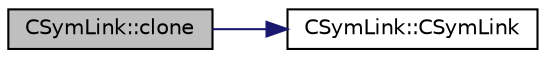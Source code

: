 digraph "CSymLink::clone"
{
 // LATEX_PDF_SIZE
  edge [fontname="Helvetica",fontsize="10",labelfontname="Helvetica",labelfontsize="10"];
  node [fontname="Helvetica",fontsize="10",shape=record];
  rankdir="LR";
  Node1 [label="CSymLink::clone",height=0.2,width=0.4,color="black", fillcolor="grey75", style="filled", fontcolor="black",tooltip=" "];
  Node1 -> Node2 [color="midnightblue",fontsize="10",style="solid",fontname="Helvetica"];
  Node2 [label="CSymLink::CSymLink",height=0.2,width=0.4,color="black", fillcolor="white", style="filled",URL="$classCSymLink.html#ae4908cf81484c090d8f7b9fb9c0a51a4",tooltip=" "];
}
